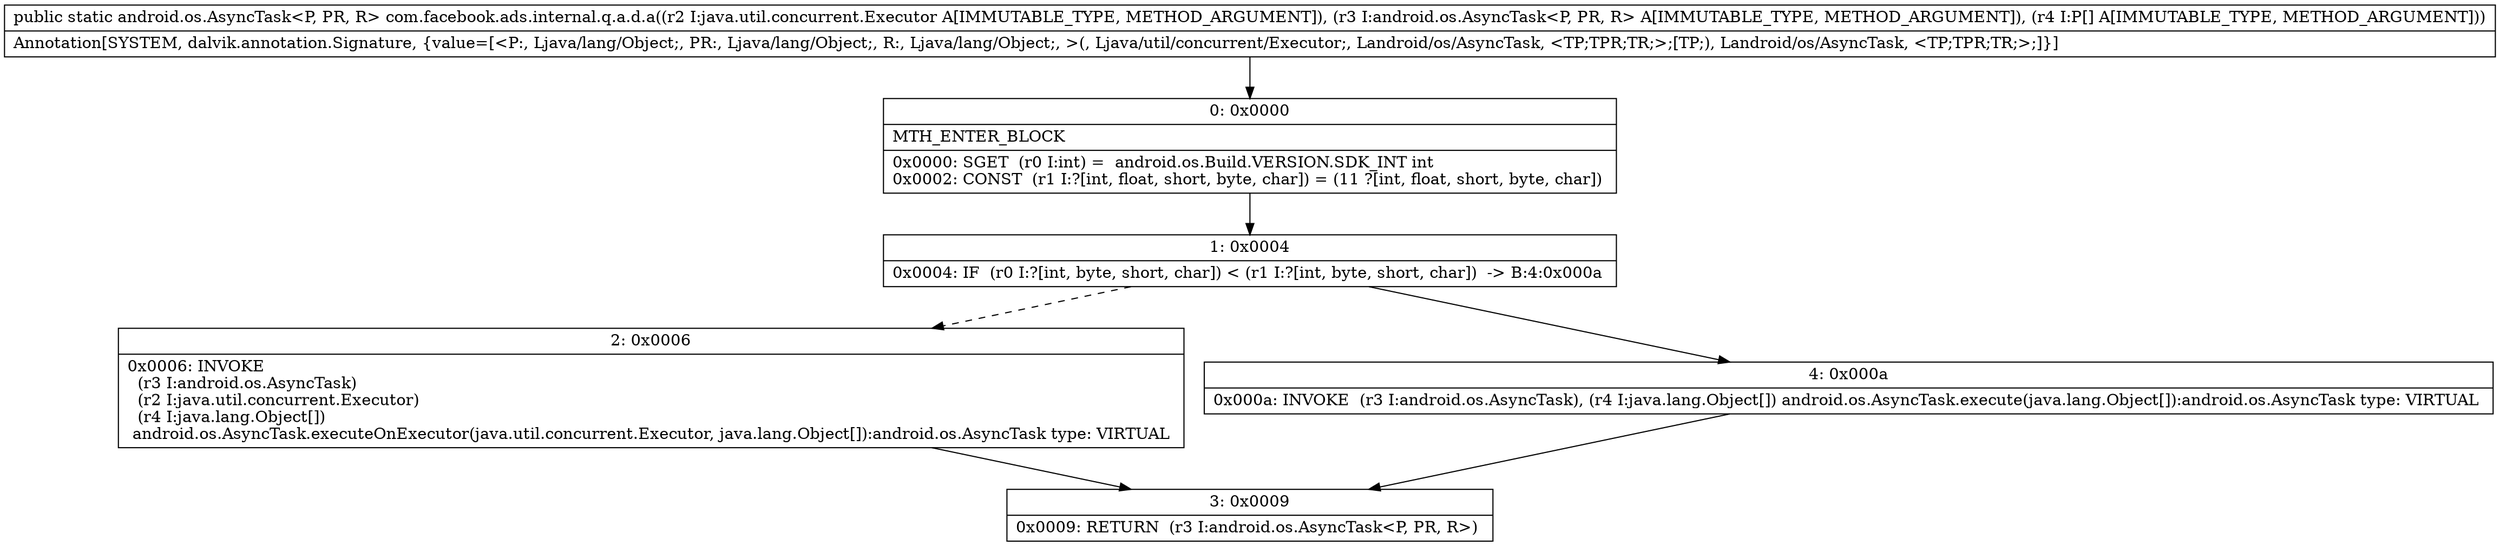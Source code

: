 digraph "CFG forcom.facebook.ads.internal.q.a.d.a(Ljava\/util\/concurrent\/Executor;Landroid\/os\/AsyncTask;[Ljava\/lang\/Object;)Landroid\/os\/AsyncTask;" {
Node_0 [shape=record,label="{0\:\ 0x0000|MTH_ENTER_BLOCK\l|0x0000: SGET  (r0 I:int) =  android.os.Build.VERSION.SDK_INT int \l0x0002: CONST  (r1 I:?[int, float, short, byte, char]) = (11 ?[int, float, short, byte, char]) \l}"];
Node_1 [shape=record,label="{1\:\ 0x0004|0x0004: IF  (r0 I:?[int, byte, short, char]) \< (r1 I:?[int, byte, short, char])  \-\> B:4:0x000a \l}"];
Node_2 [shape=record,label="{2\:\ 0x0006|0x0006: INVOKE  \l  (r3 I:android.os.AsyncTask)\l  (r2 I:java.util.concurrent.Executor)\l  (r4 I:java.lang.Object[])\l android.os.AsyncTask.executeOnExecutor(java.util.concurrent.Executor, java.lang.Object[]):android.os.AsyncTask type: VIRTUAL \l}"];
Node_3 [shape=record,label="{3\:\ 0x0009|0x0009: RETURN  (r3 I:android.os.AsyncTask\<P, PR, R\>) \l}"];
Node_4 [shape=record,label="{4\:\ 0x000a|0x000a: INVOKE  (r3 I:android.os.AsyncTask), (r4 I:java.lang.Object[]) android.os.AsyncTask.execute(java.lang.Object[]):android.os.AsyncTask type: VIRTUAL \l}"];
MethodNode[shape=record,label="{public static android.os.AsyncTask\<P, PR, R\> com.facebook.ads.internal.q.a.d.a((r2 I:java.util.concurrent.Executor A[IMMUTABLE_TYPE, METHOD_ARGUMENT]), (r3 I:android.os.AsyncTask\<P, PR, R\> A[IMMUTABLE_TYPE, METHOD_ARGUMENT]), (r4 I:P[] A[IMMUTABLE_TYPE, METHOD_ARGUMENT]))  | Annotation[SYSTEM, dalvik.annotation.Signature, \{value=[\<P:, Ljava\/lang\/Object;, PR:, Ljava\/lang\/Object;, R:, Ljava\/lang\/Object;, \>(, Ljava\/util\/concurrent\/Executor;, Landroid\/os\/AsyncTask, \<TP;TPR;TR;\>;[TP;), Landroid\/os\/AsyncTask, \<TP;TPR;TR;\>;]\}]\l}"];
MethodNode -> Node_0;
Node_0 -> Node_1;
Node_1 -> Node_2[style=dashed];
Node_1 -> Node_4;
Node_2 -> Node_3;
Node_4 -> Node_3;
}

